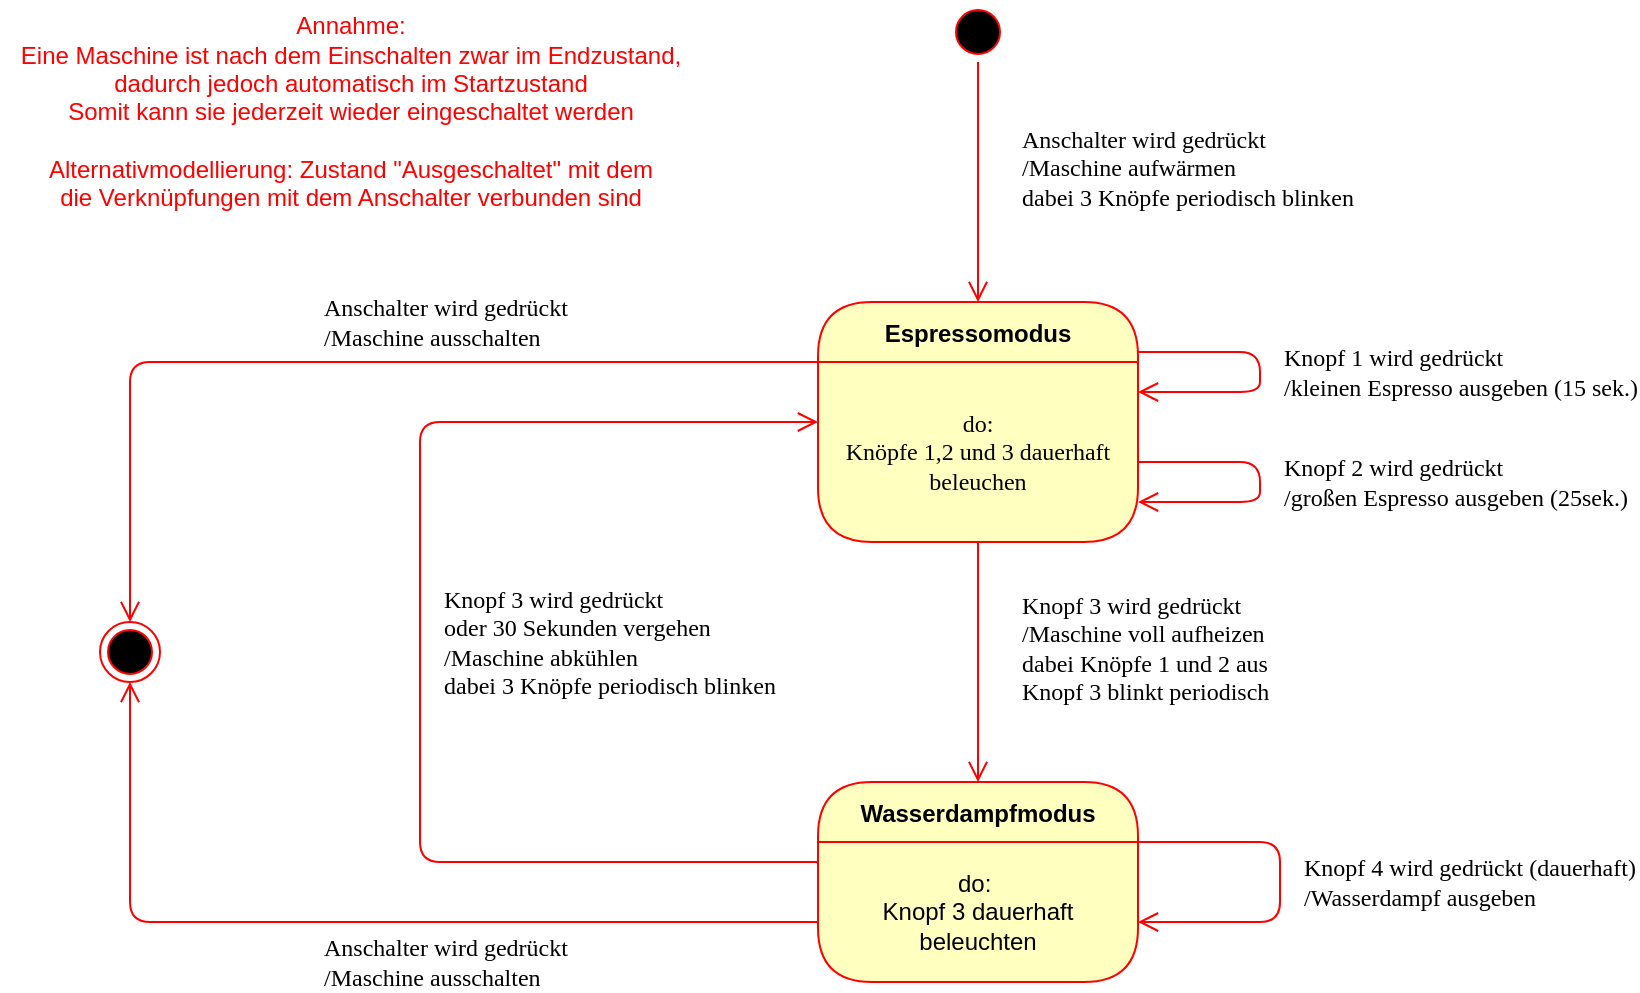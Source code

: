 <mxfile version="20.3.0" type="device"><diagram name="Page-1" id="58cdce13-f638-feb5-8d6f-7d28b1aa9fa0"><mxGraphModel dx="1246" dy="616" grid="1" gridSize="10" guides="1" tooltips="1" connect="1" arrows="1" fold="1" page="1" pageScale="1" pageWidth="1100" pageHeight="850" background="none" math="0" shadow="0"><root><mxCell id="0"/><mxCell id="1" parent="0"/><mxCell id="382b91b5511bd0f7-1" value="" style="ellipse;html=1;shape=startState;fillColor=#000000;strokeColor=#ff0000;rounded=1;shadow=0;comic=0;labelBackgroundColor=none;fontFamily=Verdana;fontSize=12;fontColor=#000000;align=center;direction=south;" parent="1" vertex="1"><mxGeometry x="564" y="60" width="30" height="30" as="geometry"/></mxCell><mxCell id="2a3bc250acf0617d-9" value="Anschalter wird gedrückt&amp;nbsp;&lt;br&gt;/Maschine aufwärmen&lt;br&gt;dabei 3 Knöpfe periodisch blinken" style="edgeStyle=orthogonalEdgeStyle;html=1;labelBackgroundColor=none;endArrow=open;endSize=8;strokeColor=#ff0000;fontFamily=Verdana;fontSize=12;align=left;" parent="1" source="382b91b5511bd0f7-1" target="tc0DLH5w117DMvU9ekwg-7" edge="1"><mxGeometry x="-0.143" y="20" relative="1" as="geometry"><mxPoint x="579" y="160" as="targetPoint"/><mxPoint y="1" as="offset"/></mxGeometry></mxCell><mxCell id="tc0DLH5w117DMvU9ekwg-7" value="Espressomodus" style="swimlane;fontStyle=1;align=center;verticalAlign=middle;childLayout=stackLayout;horizontal=1;startSize=30;horizontalStack=0;resizeParent=0;resizeLast=1;container=0;fontColor=#000000;collapsible=0;rounded=1;arcSize=30;strokeColor=#ff0000;fillColor=#ffffc0;swimlaneFillColor=#ffffc0;dropTarget=0;" parent="1" vertex="1"><mxGeometry x="499" y="210" width="160" height="120" as="geometry"/></mxCell><mxCell id="tc0DLH5w117DMvU9ekwg-8" value="&lt;span style=&quot;font-family: Verdana;&quot;&gt;do:&lt;/span&gt;&lt;br style=&quot;font-family: Verdana;&quot;&gt;&lt;span style=&quot;font-family: Verdana;&quot;&gt;Knöpfe 1,2 und 3 dauerhaft beleuchen&lt;/span&gt;" style="text;html=1;strokeColor=none;fillColor=none;align=center;verticalAlign=middle;spacingLeft=4;spacingRight=4;whiteSpace=wrap;overflow=hidden;rotatable=0;fontColor=#000000;" parent="tc0DLH5w117DMvU9ekwg-7" vertex="1"><mxGeometry y="30" width="160" height="90" as="geometry"/></mxCell><mxCell id="tc0DLH5w117DMvU9ekwg-16" value="Knopf 1 wird gedrückt&lt;br&gt;/kleinen Espresso ausgeben (15 sek.)" style="edgeStyle=orthogonalEdgeStyle;html=1;labelBackgroundColor=none;endArrow=open;endSize=8;strokeColor=#ff0000;fontFamily=Verdana;fontSize=12;align=left;" parent="1" source="tc0DLH5w117DMvU9ekwg-7" target="tc0DLH5w117DMvU9ekwg-7" edge="1"><mxGeometry y="10" relative="1" as="geometry"><mxPoint x="589" y="150" as="sourcePoint"/><mxPoint x="579" y="400" as="targetPoint"/><mxPoint as="offset"/><Array as="points"><mxPoint x="720" y="235"/><mxPoint x="720" y="255"/></Array></mxGeometry></mxCell><mxCell id="tc0DLH5w117DMvU9ekwg-17" value="Knopf 2 wird gedrückt&lt;br&gt;/großen Espresso ausgeben (25sek.)" style="edgeStyle=orthogonalEdgeStyle;html=1;labelBackgroundColor=none;endArrow=open;endSize=8;strokeColor=#ff0000;fontFamily=Verdana;fontSize=12;align=left;" parent="1" source="tc0DLH5w117DMvU9ekwg-7" target="tc0DLH5w117DMvU9ekwg-7" edge="1"><mxGeometry y="10" relative="1" as="geometry"><mxPoint x="669" y="245.043" as="sourcePoint"/><mxPoint x="669" y="265.043" as="targetPoint"/><mxPoint as="offset"/><Array as="points"><mxPoint x="720" y="290"/><mxPoint x="720" y="310"/></Array></mxGeometry></mxCell><mxCell id="tc0DLH5w117DMvU9ekwg-19" value="Wasserdampfmodus" style="swimlane;fontStyle=1;align=center;verticalAlign=middle;childLayout=stackLayout;horizontal=1;startSize=30;horizontalStack=0;resizeParent=0;resizeLast=1;container=0;fontColor=#000000;collapsible=0;rounded=1;arcSize=30;strokeColor=#ff0000;fillColor=#ffffc0;swimlaneFillColor=#ffffc0;dropTarget=0;" parent="1" vertex="1"><mxGeometry x="499" y="450" width="160" height="100" as="geometry"/></mxCell><mxCell id="tc0DLH5w117DMvU9ekwg-20" value="do:&amp;nbsp;&lt;br&gt;Knopf 3 dauerhaft beleuchten" style="text;html=1;strokeColor=none;fillColor=none;align=center;verticalAlign=middle;spacingLeft=4;spacingRight=4;whiteSpace=wrap;overflow=hidden;rotatable=0;fontColor=#000000;" parent="tc0DLH5w117DMvU9ekwg-19" vertex="1"><mxGeometry y="30" width="160" height="70" as="geometry"/></mxCell><mxCell id="tc0DLH5w117DMvU9ekwg-22" value="Knopf 3 wird gedrückt&lt;br&gt;/Maschine voll aufheizen&amp;nbsp;&lt;br&gt;dabei Knöpfe 1 und 2 aus&lt;br&gt;Knopf 3 blinkt periodisch" style="edgeStyle=orthogonalEdgeStyle;html=1;labelBackgroundColor=none;endArrow=open;endSize=8;strokeColor=#ff0000;fontFamily=Verdana;fontSize=12;align=left;" parent="1" source="tc0DLH5w117DMvU9ekwg-7" target="tc0DLH5w117DMvU9ekwg-19" edge="1"><mxGeometry x="-0.143" y="20" relative="1" as="geometry"><mxPoint x="589" y="150" as="sourcePoint"/><mxPoint x="589" y="220" as="targetPoint"/><mxPoint y="1" as="offset"/><Array as="points"/></mxGeometry></mxCell><mxCell id="tc0DLH5w117DMvU9ekwg-23" value="Knopf 4 wird gedrückt (dauerhaft)&lt;br&gt;/Wasserdampf ausgeben" style="edgeStyle=orthogonalEdgeStyle;html=1;labelBackgroundColor=none;endArrow=open;endSize=8;strokeColor=#ff0000;fontFamily=Verdana;fontSize=12;align=left;" parent="1" source="tc0DLH5w117DMvU9ekwg-19" target="tc0DLH5w117DMvU9ekwg-19" edge="1"><mxGeometry y="10" relative="1" as="geometry"><mxPoint x="669.0" y="245" as="sourcePoint"/><mxPoint x="669.0" y="265" as="targetPoint"/><mxPoint as="offset"/><Array as="points"><mxPoint x="730" y="480"/><mxPoint x="730" y="520"/></Array></mxGeometry></mxCell><mxCell id="tc0DLH5w117DMvU9ekwg-24" value="Knopf 3 wird gedrückt&lt;br&gt;oder 30 Sekunden vergehen&lt;br&gt;/Maschine abkühlen&lt;br&gt;dabei 3 Knöpfe periodisch blinken" style="edgeStyle=orthogonalEdgeStyle;html=1;labelBackgroundColor=none;endArrow=open;endSize=8;strokeColor=#ff0000;fontFamily=Verdana;fontSize=12;align=left;" parent="1" source="tc0DLH5w117DMvU9ekwg-19" target="tc0DLH5w117DMvU9ekwg-7" edge="1"><mxGeometry x="0.0" y="-10" relative="1" as="geometry"><mxPoint x="669.0" y="490.053" as="sourcePoint"/><mxPoint x="669.0" y="530.053" as="targetPoint"/><mxPoint as="offset"/><Array as="points"><mxPoint x="300" y="490"/><mxPoint x="300" y="270"/></Array></mxGeometry></mxCell><mxCell id="tc0DLH5w117DMvU9ekwg-27" value="" style="ellipse;html=1;shape=endState;fillColor=#000000;strokeColor=#ff0000;fontColor=#FF0000;" parent="1" vertex="1"><mxGeometry x="140" y="370" width="30" height="30" as="geometry"/></mxCell><mxCell id="tc0DLH5w117DMvU9ekwg-29" value="Anschalter wird gedrückt&lt;br&gt;/Maschine ausschalten" style="edgeStyle=orthogonalEdgeStyle;html=1;labelBackgroundColor=none;endArrow=open;endSize=8;strokeColor=#ff0000;fontFamily=Verdana;fontSize=12;align=left;entryX=0.5;entryY=0;entryDx=0;entryDy=0;" parent="1" source="tc0DLH5w117DMvU9ekwg-7" target="tc0DLH5w117DMvU9ekwg-27" edge="1"><mxGeometry x="0.051" y="-20" relative="1" as="geometry"><mxPoint x="429.0" y="470.053" as="sourcePoint"/><mxPoint x="429.0" y="510.053" as="targetPoint"/><mxPoint as="offset"/><Array as="points"><mxPoint x="155" y="240"/></Array></mxGeometry></mxCell><mxCell id="tc0DLH5w117DMvU9ekwg-31" value="Anschalter wird gedrückt&lt;br&gt;/Maschine ausschalten" style="edgeStyle=orthogonalEdgeStyle;html=1;labelBackgroundColor=none;endArrow=open;endSize=8;strokeColor=#ff0000;fontFamily=Verdana;fontSize=12;align=left;entryX=0.5;entryY=1;entryDx=0;entryDy=0;" parent="1" source="tc0DLH5w117DMvU9ekwg-19" target="tc0DLH5w117DMvU9ekwg-27" edge="1"><mxGeometry x="0.073" y="20" relative="1" as="geometry"><mxPoint x="509" y="250.053" as="sourcePoint"/><mxPoint x="165" y="380" as="targetPoint"/><mxPoint as="offset"/><Array as="points"><mxPoint x="155" y="520"/></Array></mxGeometry></mxCell><mxCell id="tc0DLH5w117DMvU9ekwg-32" value="Annahme:&lt;br&gt;Eine Maschine ist nach dem Einschalten zwar im Endzustand,&lt;br&gt;dadurch jedoch automatisch im Startzustand&lt;br&gt;Somit kann sie jederzeit wieder eingeschaltet werden&lt;br&gt;&lt;br&gt;Alternativmodellierung: Zustand &quot;Ausgeschaltet&quot; mit dem&lt;br&gt;die Verknüpfungen mit dem Anschalter verbunden sind" style="text;html=1;align=center;verticalAlign=middle;resizable=0;points=[];autosize=1;strokeColor=none;fillColor=none;fontColor=#FF0000;" parent="1" vertex="1"><mxGeometry x="90" y="60" width="350" height="110" as="geometry"/></mxCell></root></mxGraphModel></diagram></mxfile>